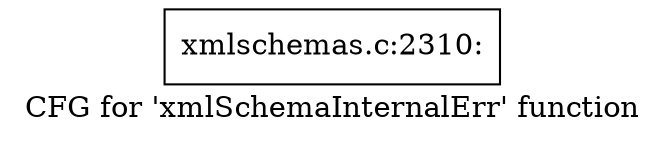 digraph "CFG for 'xmlSchemaInternalErr' function" {
	label="CFG for 'xmlSchemaInternalErr' function";

	Node0x55d025e0b6f0 [shape=record,label="{xmlschemas.c:2310:}"];
}
